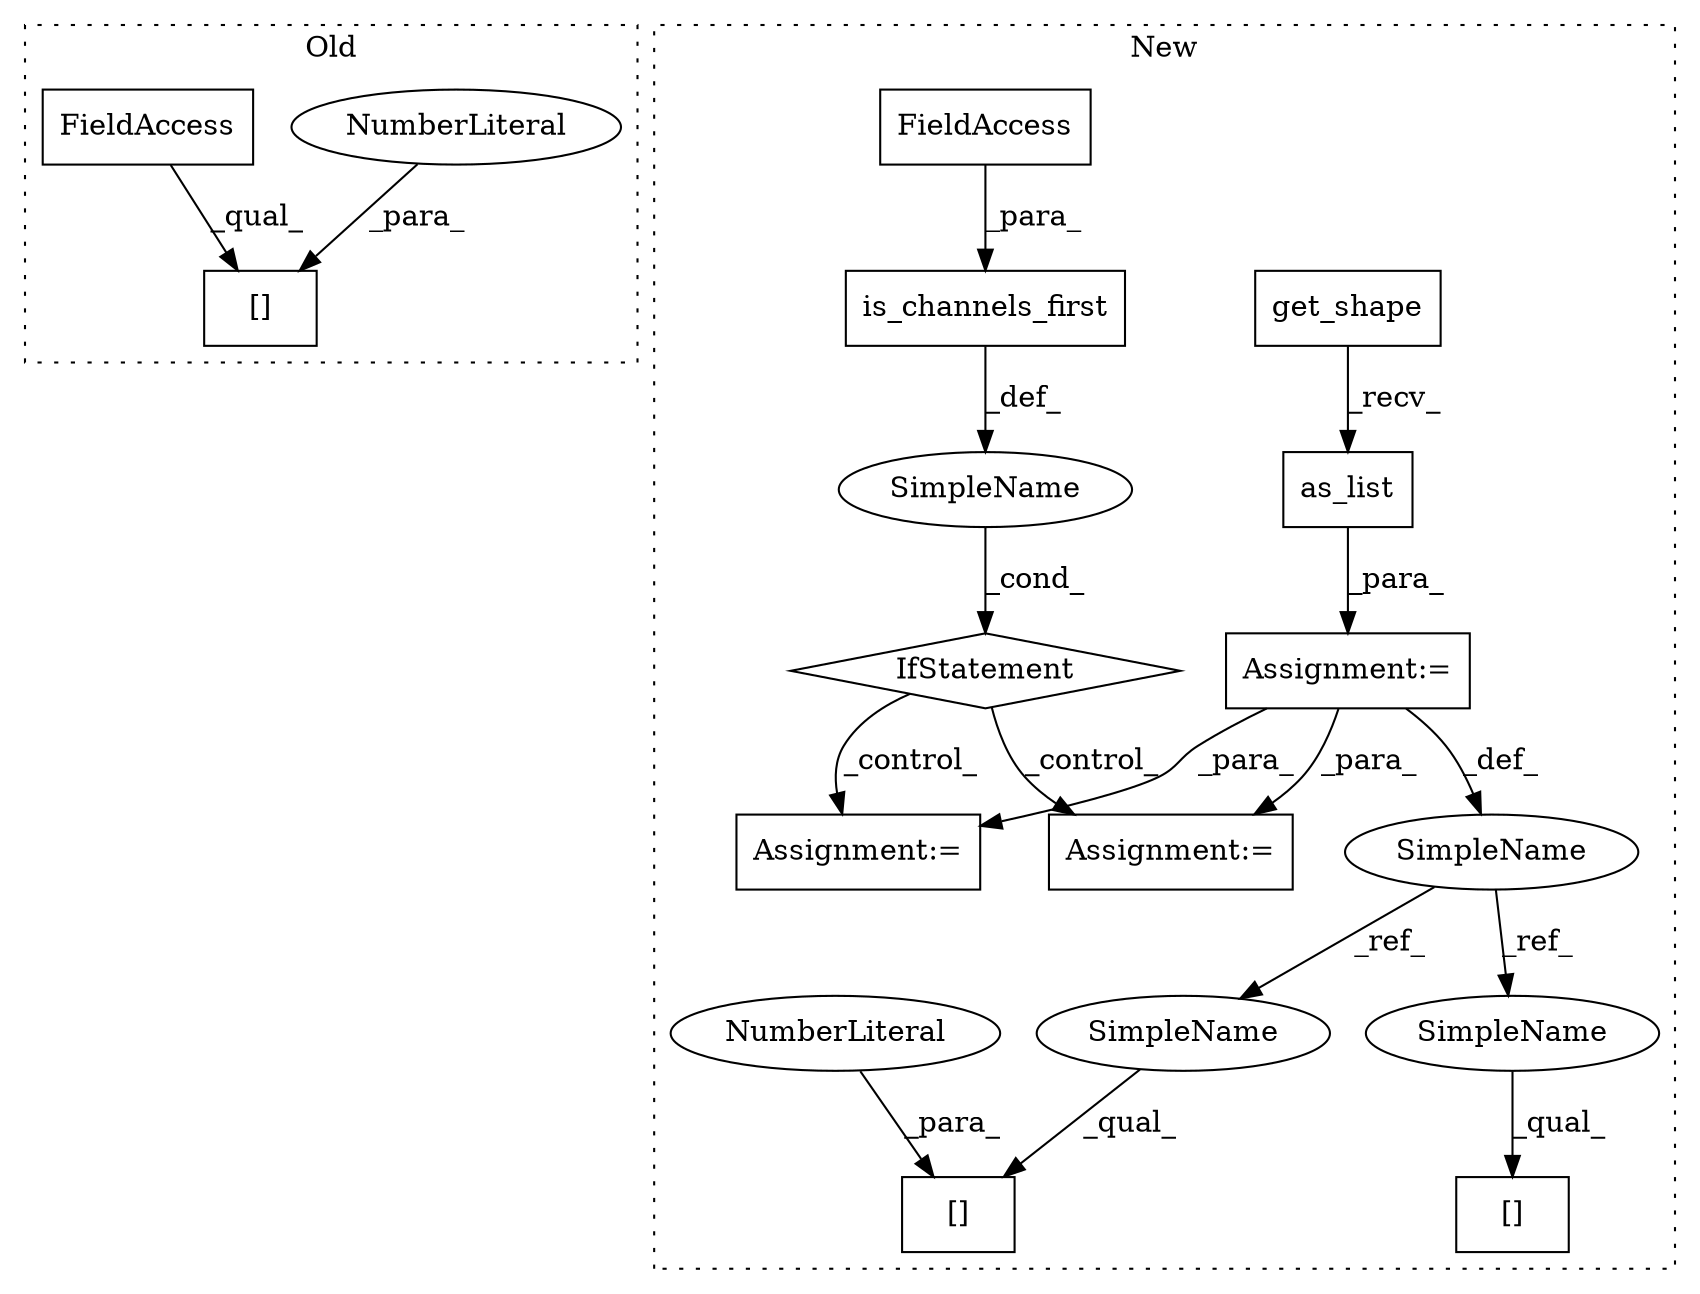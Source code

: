 digraph G {
subgraph cluster0 {
1 [label="[]" a="2" s="5201,5210" l="8,1" shape="box"];
9 [label="NumberLiteral" a="34" s="5209" l="1" shape="ellipse"];
13 [label="FieldAccess" a="22" s="5201" l="7" shape="box"];
label = "Old";
style="dotted";
}
subgraph cluster1 {
2 [label="as_list" a="32" s="5121" l="9" shape="box"];
3 [label="Assignment:=" a="7" s="5106" l="1" shape="box"];
4 [label="get_shape" a="32" s="5109" l="11" shape="box"];
5 [label="[]" a="2" s="5196,5205" l="8,1" shape="box"];
6 [label="Assignment:=" a="7" s="5264" l="1" shape="box"];
7 [label="IfStatement" a="25" s="5138,5177" l="4,2" shape="diamond"];
8 [label="SimpleName" a="42" s="" l="" shape="ellipse"];
10 [label="Assignment:=" a="7" s="5221" l="1" shape="box"];
11 [label="[]" a="2" s="5291,5300" l="8,1" shape="box"];
12 [label="NumberLiteral" a="34" s="5204" l="1" shape="ellipse"];
14 [label="SimpleName" a="42" s="5099" l="7" shape="ellipse"];
15 [label="is_channels_first" a="32" s="5142,5176" l="18,1" shape="box"];
16 [label="FieldAccess" a="22" s="5160" l="16" shape="box"];
17 [label="SimpleName" a="42" s="5291" l="7" shape="ellipse"];
18 [label="SimpleName" a="42" s="5196" l="7" shape="ellipse"];
label = "New";
style="dotted";
}
2 -> 3 [label="_para_"];
3 -> 10 [label="_para_"];
3 -> 6 [label="_para_"];
3 -> 14 [label="_def_"];
4 -> 2 [label="_recv_"];
7 -> 6 [label="_control_"];
7 -> 10 [label="_control_"];
8 -> 7 [label="_cond_"];
9 -> 1 [label="_para_"];
12 -> 5 [label="_para_"];
13 -> 1 [label="_qual_"];
14 -> 17 [label="_ref_"];
14 -> 18 [label="_ref_"];
15 -> 8 [label="_def_"];
16 -> 15 [label="_para_"];
17 -> 11 [label="_qual_"];
18 -> 5 [label="_qual_"];
}